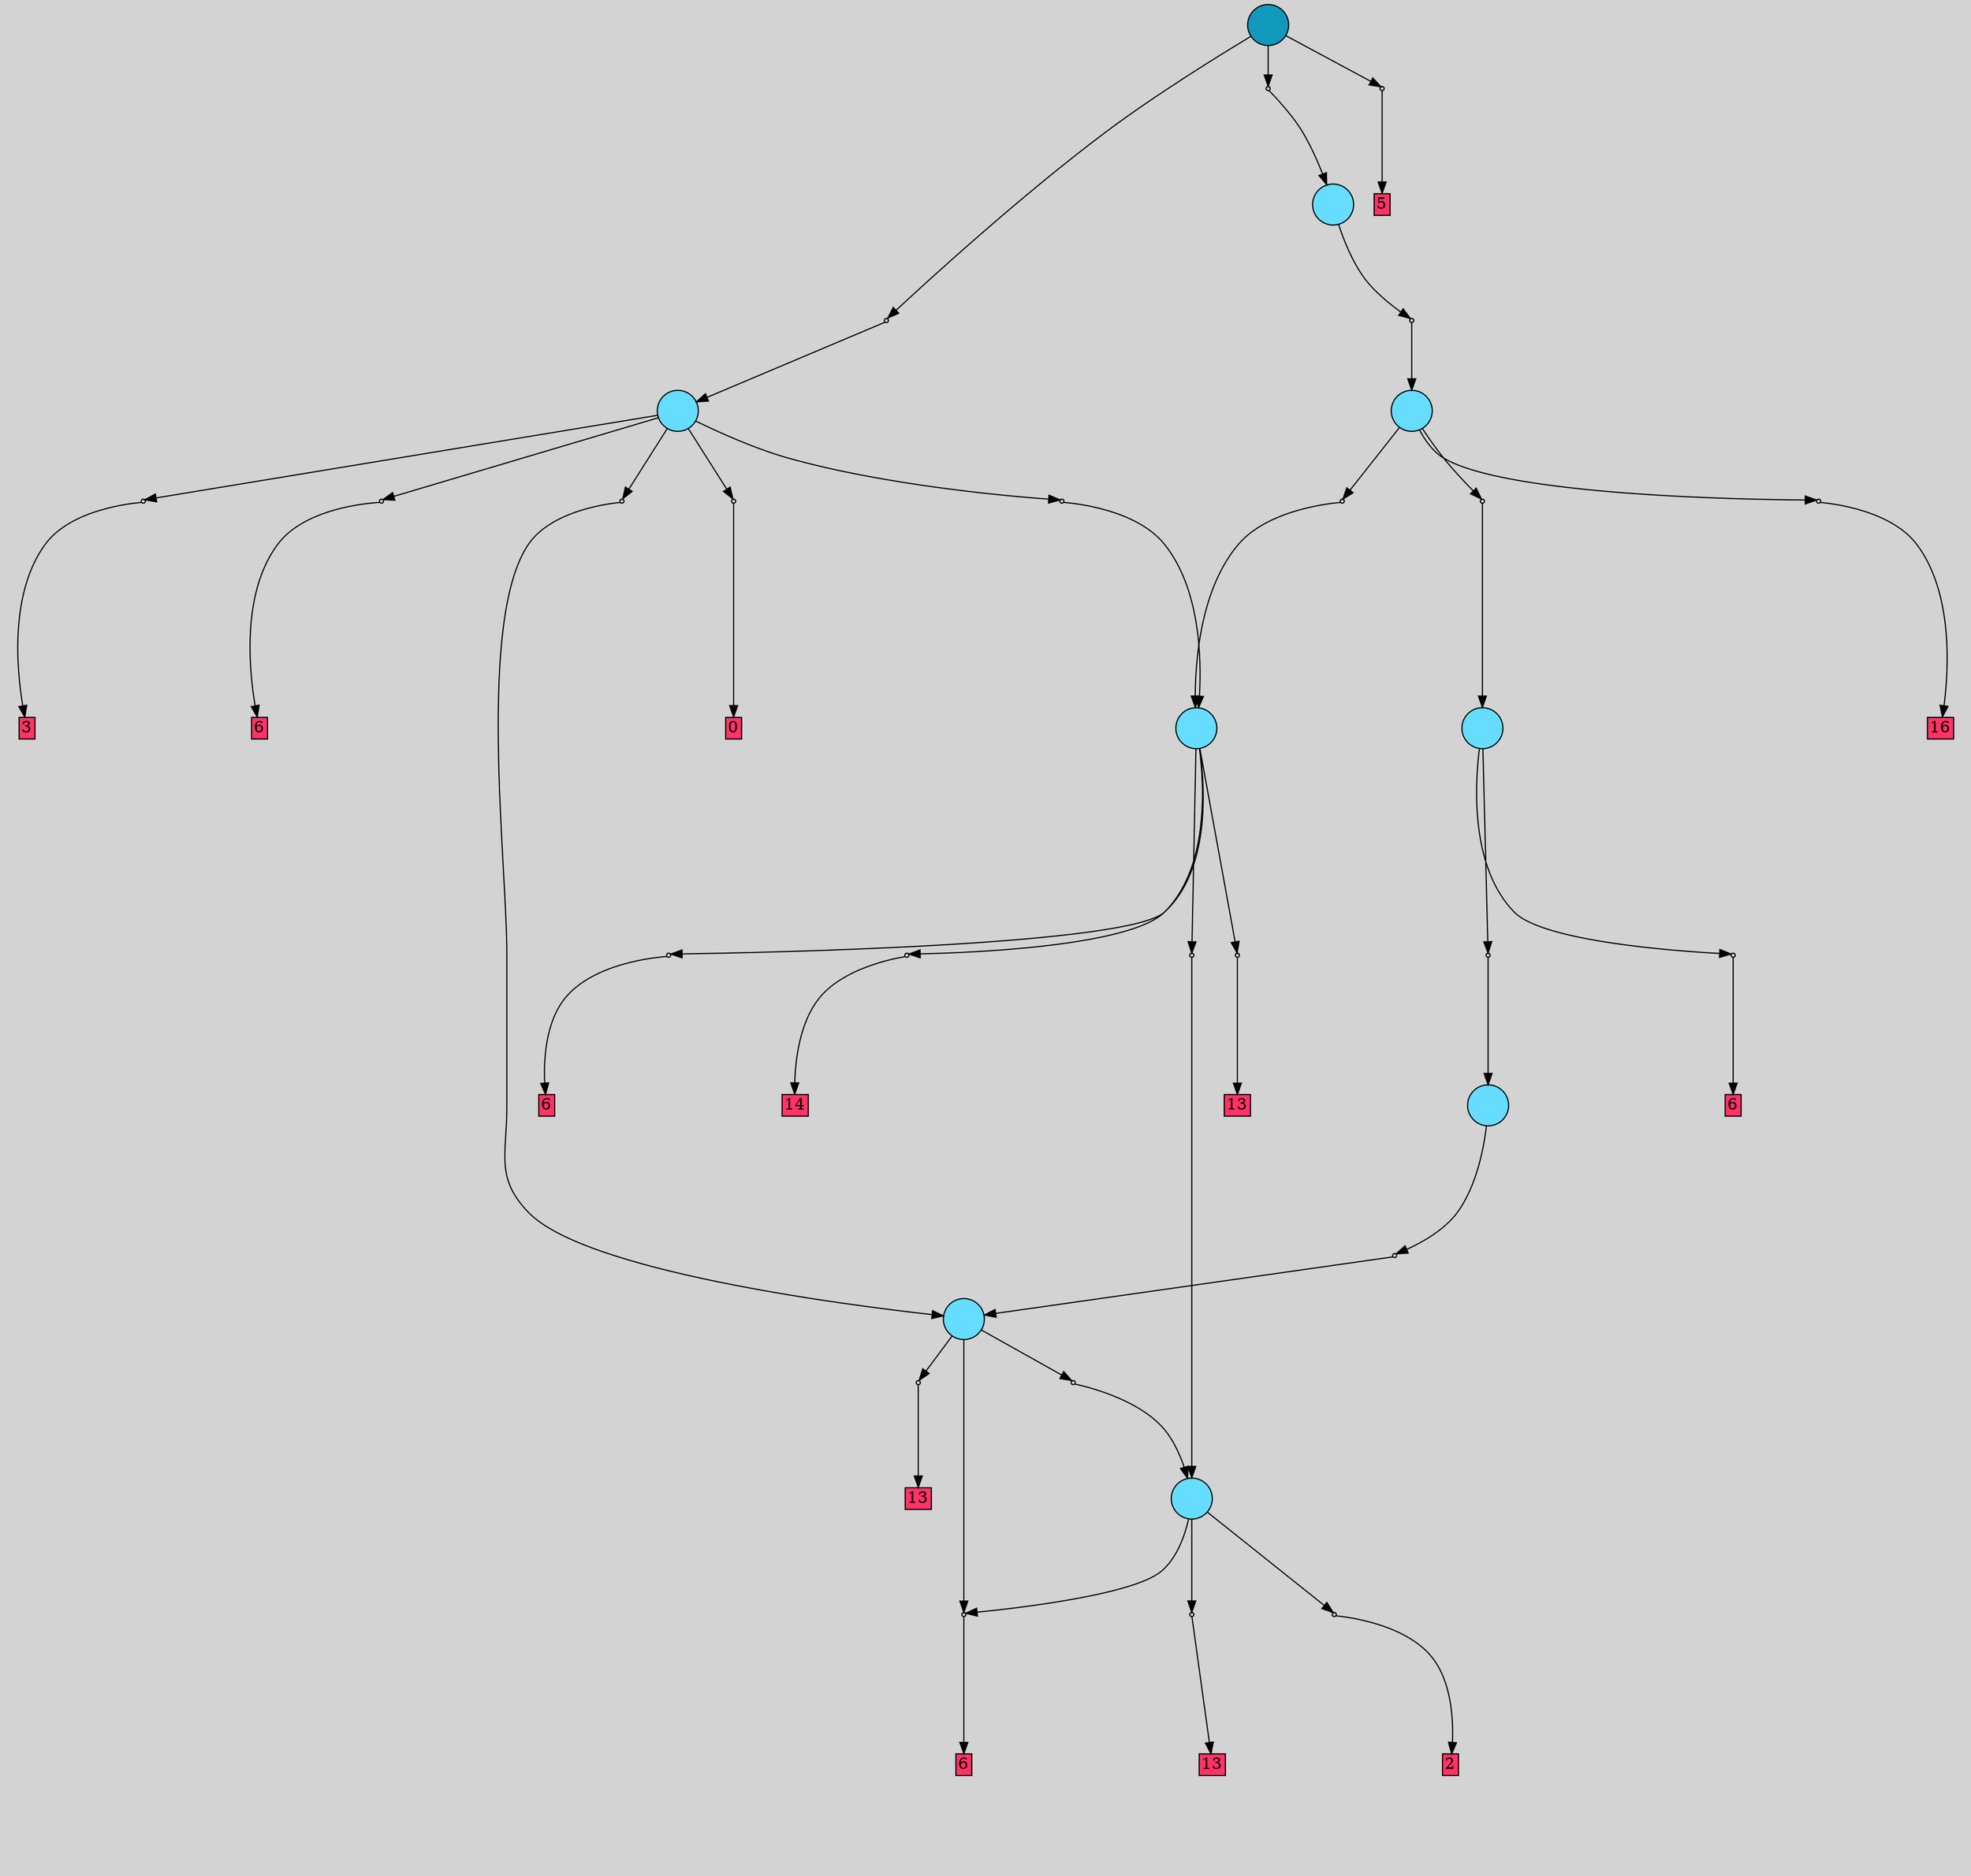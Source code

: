 digraph{
	graph[pad = "0.212, 0.055" bgcolor = lightgray]
	node[shape=circle style = filled label = ""]
		T0 [fillcolor="#66ddff"]
		T1 [fillcolor="#66ddff"]
		T2 [fillcolor="#66ddff"]
		T3 [fillcolor="#66ddff"]
		T4 [fillcolor="#66ddff"]
		T5 [fillcolor="#66ddff"]
		T6 [fillcolor="#66ddff"]
		T7 [fillcolor="#66ddff"]
		T8 [fillcolor="#1199bb"]
		P0 [fillcolor="#cccccc" shape=point] //
		I0 [shape=box style=invis label="3|7&1|976#1|14&#92;n1|0&1|1093#1|1170&#92;n6|2&0|679#0|838&#92;n1|4&1|759#0|648&#92;n0|2&1|849#0|482&#92;n1|0&0|404#0|906&#92;n"]
		P0 -> I0[style=invis]
		A0 [fillcolor="#ff3366" shape=box margin=0.03 width=0 height=0 label="13"]
		T0 -> P0 -> A0
		P1 [fillcolor="#cccccc" shape=point] //
		I1 [shape=box style=invis label="7|3&1|1061#0|548&#92;n7|3&0|19#1|281&#92;n5|7&1|26#0|355&#92;n5|7&0|903#1|722&#92;n4|7&1|1078#0|79&#92;n3|1&1|1207#1|1272&#92;n0|0&0|265#0|739&#92;n0|1&1|993#0|640&#92;n2|2&0|519#0|1337&#92;n1|0&1|1203#1|720&#92;n2|2&0|890#0|400&#92;n4|0&0|618#1|817&#92;n"]
		P1 -> I1[style=invis]
		A1 [fillcolor="#ff3366" shape=box margin=0.03 width=0 height=0 label="6"]
		T0 -> P1 -> A1
		P2 [fillcolor="#cccccc" shape=point] //
		I2 [shape=box style=invis label="7|1&1|675#1|26&#92;n4|0&0|1137#1|918&#92;n"]
		P2 -> I2[style=invis]
		A2 [fillcolor="#ff3366" shape=box margin=0.03 width=0 height=0 label="2"]
		T0 -> P2 -> A2
		P3 [fillcolor="#cccccc" shape=point] //
		I3 [shape=box style=invis label="6|4&0|159#1|378&#92;n0|0&0|785#0|1204&#92;n0|7&1|1117#1|895&#92;n2|6&1|77#0|1328&#92;n2|3&0|919#0|1094&#92;n0|6&0|59#1|169&#92;n3|4&1|678#1|1032&#92;n3|0&0|46#0|1308&#92;n"]
		P3 -> I3[style=invis]
		A3 [fillcolor="#ff3366" shape=box margin=0.03 width=0 height=0 label="13"]
		T1 -> P3 -> A3
		T1 -> P1
		P4 [fillcolor="#cccccc" shape=point] //
		I4 [shape=box style=invis label="7|0&1|417#0|29&#92;n"]
		P4 -> I4[style=invis]
		T1 -> P4 -> T0
		P5 [fillcolor="#cccccc" shape=point] //
		I5 [shape=box style=invis label="6|4&0|159#1|378&#92;n0|0&0|785#0|1204&#92;n0|7&1|1117#1|895&#92;n2|6&1|77#0|1328&#92;n2|3&0|919#0|1094&#92;n0|6&0|59#1|169&#92;n3|4&1|678#1|1032&#92;n3|0&0|46#0|1308&#92;n"]
		P5 -> I5[style=invis]
		A4 [fillcolor="#ff3366" shape=box margin=0.03 width=0 height=0 label="13"]
		T2 -> P5 -> A4
		P6 [fillcolor="#cccccc" shape=point] //
		I6 [shape=box style=invis label="7|3&1|1061#0|548&#92;n7|3&0|19#1|281&#92;n5|7&1|26#0|355&#92;n5|7&0|903#1|722&#92;n4|7&1|1078#0|79&#92;n3|1&1|1207#1|1272&#92;n0|0&0|265#0|739&#92;n0|1&1|993#0|640&#92;n2|2&0|519#0|1337&#92;n1|0&1|1203#1|720&#92;n2|2&0|890#0|400&#92;n4|0&0|618#1|817&#92;n"]
		P6 -> I6[style=invis]
		A5 [fillcolor="#ff3366" shape=box margin=0.03 width=0 height=0 label="6"]
		T2 -> P6 -> A5
		P7 [fillcolor="#cccccc" shape=point] //
		I7 [shape=box style=invis label="7|0&1|417#0|29&#92;n"]
		P7 -> I7[style=invis]
		T2 -> P7 -> T0
		P8 [fillcolor="#cccccc" shape=point] //
		I8 [shape=box style=invis label="7|0&1|724#1|74&#92;n"]
		P8 -> I8[style=invis]
		A6 [fillcolor="#ff3366" shape=box margin=0.03 width=0 height=0 label="14"]
		T2 -> P8 -> A6
		P9 [fillcolor="#cccccc" shape=point] //
		I9 [shape=box style=invis label="7|0&1|417#0|29&#92;n"]
		P9 -> I9[style=invis]
		T3 -> P9 -> T1
		P10 [fillcolor="#cccccc" shape=point] //
		I10 [shape=box style=invis label="6|3&0|797#0|931&#92;n4|0&0|1043#1|843&#92;n"]
		P10 -> I10[style=invis]
		T4 -> P10 -> T3
		P11 [fillcolor="#cccccc" shape=point] //
		I11 [shape=box style=invis label="7|3&1|1061#0|548&#92;n7|3&0|19#1|281&#92;n5|7&1|26#0|355&#92;n5|7&0|903#1|722&#92;n4|7&1|1078#0|79&#92;n3|1&1|1207#1|1272&#92;n0|0&0|265#0|739&#92;n0|1&1|993#0|640&#92;n2|2&0|519#0|1337&#92;n4|0&0|618#1|817&#92;n"]
		P11 -> I11[style=invis]
		A7 [fillcolor="#ff3366" shape=box margin=0.03 width=0 height=0 label="6"]
		T4 -> P11 -> A7
		P12 [fillcolor="#cccccc" shape=point] //
		I12 [shape=box style=invis label="7|3&1|1061#0|548&#92;n7|3&0|19#1|281&#92;n0|5&1|946#1|604&#92;n2|1&1|443#1|229&#92;n1|6&0|545#0|1205&#92;n2|7&0|942#0|357&#92;n5|7&0|903#1|722&#92;n6|2&0|359#0|1008&#92;n4|7&1|1078#0|79&#92;n3|1&1|1207#1|1272&#92;n0|0&0|265#0|739&#92;n7|5&1|247#1|643&#92;n0|1&1|993#0|640&#92;n4|4&0|463#0|26&#92;n2|2&0|100#0|1337&#92;n7|4&0|533#1|478&#92;n7|3&1|146#1|889&#92;n1|4&0|1195#0|172&#92;n6|0&0|940#0|682&#92;n2|2&0|890#0|400&#92;n4|0&0|618#1|817&#92;n"]
		P12 -> I12[style=invis]
		T5 -> P12 -> T4
		P13 [fillcolor="#cccccc" shape=point] //
		I13 [shape=box style=invis label="7|0&1|541#0|1213&#92;n7|0&0|464#0|811&#92;n"]
		P13 -> I13[style=invis]
		A8 [fillcolor="#ff3366" shape=box margin=0.03 width=0 height=0 label="16"]
		T5 -> P13 -> A8
		P14 [fillcolor="#cccccc" shape=point] //
		I14 [shape=box style=invis label="7|3&1|406#0|548&#92;n6|5&1|915#1|380&#92;n7|4&0|563#0|667&#92;n4|1&1|1061#1|958&#92;n1|3&0|188#1|190&#92;n2|2&0|757#0|1179&#92;n2|5&0|250#0|745&#92;n2|0&0|1013#0|1037&#92;n"]
		P14 -> I14[style=invis]
		T5 -> P14 -> T2
		P15 [fillcolor="#cccccc" shape=point] //
		I15 [shape=box style=invis label="6|6&1|742#0|459&#92;n3|5&0|1286#0|1058&#92;n7|0&0|309#1|1062&#92;n"]
		P15 -> I15[style=invis]
		A9 [fillcolor="#ff3366" shape=box margin=0.03 width=0 height=0 label="0"]
		T6 -> P15 -> A9
		P16 [fillcolor="#cccccc" shape=point] //
		I16 [shape=box style=invis label="0|4&1|597#1|968&#92;n0|4&0|324#0|173&#92;n4|7&1|1247#1|480&#92;n4|2&0|164#0|92&#92;n0|0&1|898#0|1335&#92;n7|4&0|1168#0|952&#92;n2|7&1|1153#0|460&#92;n4|1&0|828#0|767&#92;n2|7&0|242#0|801&#92;n6|3&1|296#1|827&#92;n1|0&0|755#0|879&#92;n"]
		P16 -> I16[style=invis]
		A10 [fillcolor="#ff3366" shape=box margin=0.03 width=0 height=0 label="3"]
		T6 -> P16 -> A10
		P17 [fillcolor="#cccccc" shape=point] //
		I17 [shape=box style=invis label="5|7&1|26#0|355&#92;n5|7&0|903#1|722&#92;n7|3&1|1061#0|548&#92;n3|1&1|1207#1|1272&#92;n0|0&0|265#0|739&#92;n5|2&0|56#1|1297&#92;n3|1&0|643#1|12&#92;n2|5&0|250#0|745&#92;n2|2&0|519#0|1337&#92;n2|2&0|890#0|525&#92;n4|0&0|618#1|817&#92;n"]
		P17 -> I17[style=invis]
		A11 [fillcolor="#ff3366" shape=box margin=0.03 width=0 height=0 label="6"]
		T6 -> P17 -> A11
		P18 [fillcolor="#cccccc" shape=point] //
		I18 [shape=box style=invis label="7|3&1|406#0|548&#92;n6|5&1|915#1|380&#92;n7|4&0|563#0|667&#92;n4|1&1|1061#1|958&#92;n1|3&0|188#1|190&#92;n2|2&0|757#0|1179&#92;n2|5&0|250#0|745&#92;n2|0&0|1013#0|1037&#92;n"]
		P18 -> I18[style=invis]
		T6 -> P18 -> T2
		P19 [fillcolor="#cccccc" shape=point] //
		I19 [shape=box style=invis label="7|0&1|316#1|393&#92;n"]
		P19 -> I19[style=invis]
		T6 -> P19 -> T1
		P20 [fillcolor="#cccccc" shape=point] //
		I20 [shape=box style=invis label="5|4&0|213#1|255&#92;n6|7&0|252#1|1138&#92;n1|6&0|471#1|429&#92;n3|5&0|1286#0|1058&#92;n7|0&0|309#1|1062&#92;n"]
		P20 -> I20[style=invis]
		T7 -> P20 -> T5
		P21 [fillcolor="#cccccc" shape=point] //
		I21 [shape=box style=invis label="3|7&1|244#0|1226&#92;n1|0&0|471#0|447&#92;n"]
		P21 -> I21[style=invis]
		T8 -> P21 -> T6
		P22 [fillcolor="#cccccc" shape=point] //
		I22 [shape=box style=invis label="6|7&0|1038#0|184&#92;n6|6&1|473#1|740&#92;n2|3&0|919#0|1094&#92;n1|1&1|748#0|1307&#92;n4|0&1|157#1|1066&#92;n0|6&0|761#1|1205&#92;n3|4&1|678#0|1032&#92;n3|0&0|46#0|1308&#92;n"]
		P22 -> I22[style=invis]
		T8 -> P22 -> T7
		P23 [fillcolor="#cccccc" shape=point] //
		I23 [shape=box style=invis label="0|0&1|719#1|245&#92;n2|0&0|688#1|739&#92;n0|7&0|368#1|844&#92;n3|2&0|407#1|809&#92;n3|0&1|1159#0|978&#92;n"]
		P23 -> I23[style=invis]
		A12 [fillcolor="#ff3366" shape=box margin=0.03 width=0 height=0 label="5"]
		T8 -> P23 -> A12
		{ rank= same T8 }
}
